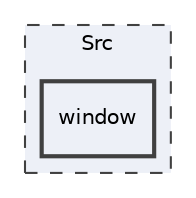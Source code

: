 digraph "C:/Users/jonas/Desktop/GraphicEngine/Src/window"
{
 // INTERACTIVE_SVG=YES
 // LATEX_PDF_SIZE
  bgcolor="transparent";
  edge [fontname="Helvetica",fontsize="10",labelfontname="Helvetica",labelfontsize="10"];
  node [fontname="Helvetica",fontsize="10",shape=record];
  compound=true
  subgraph clusterdir_413f4e031a85da0d68269c6fd2f76e1c {
    graph [ bgcolor="#edf0f7", pencolor="grey25", style="filled,dashed,", label="Src", fontname="Helvetica", fontsize="10", URL="dir_413f4e031a85da0d68269c6fd2f76e1c.html"]
  dir_6b7c82ac0387e0a7563fc456991bd83c [shape=box, label="window", style="filled,bold,", fillcolor="#edf0f7", color="grey25", URL="dir_6b7c82ac0387e0a7563fc456991bd83c.html"];
  }
}
